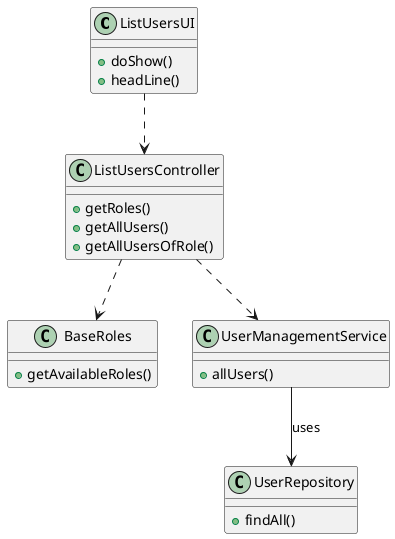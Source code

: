 @startuml
'https://plantuml.com/class-diagram

class ListUsersUI{
    +doShow()
    +headLine()
}


class ListUsersController{
    +getRoles()
    +getAllUsers()
    +getAllUsersOfRole()
}

class BaseRoles{
    +getAvailableRoles()
}

class UserManagementService{
    +allUsers()

}


class UserRepository{
    +findAll()
}


ListUsersUI ..> ListUsersController

ListUsersController ..> BaseRoles
ListUsersController ..> UserManagementService

UserManagementService --> UserRepository: uses


@enduml